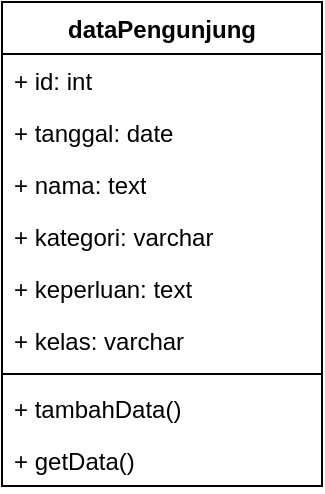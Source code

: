 <mxfile version="22.1.0" type="github">
  <diagram name="Page-1" id="4ULHquFtjCT2UGvKQa55">
    <mxGraphModel dx="503" dy="263" grid="1" gridSize="10" guides="1" tooltips="1" connect="1" arrows="1" fold="1" page="1" pageScale="1" pageWidth="850" pageHeight="1100" background="#ffffff" math="0" shadow="0">
      <root>
        <mxCell id="0" />
        <mxCell id="1" parent="0" />
        <mxCell id="id3YmJCzAuHt7XNH3SqD-1" value="dataPengunjung" style="swimlane;fontStyle=1;align=center;verticalAlign=top;childLayout=stackLayout;horizontal=1;startSize=26;horizontalStack=0;resizeParent=1;resizeParentMax=0;resizeLast=0;collapsible=1;marginBottom=0;whiteSpace=wrap;html=1;" parent="1" vertex="1">
          <mxGeometry x="345" y="430" width="160" height="242" as="geometry" />
        </mxCell>
        <mxCell id="id3YmJCzAuHt7XNH3SqD-10" value="+ id: int" style="text;strokeColor=none;fillColor=none;align=left;verticalAlign=top;spacingLeft=4;spacingRight=4;overflow=hidden;rotatable=0;points=[[0,0.5],[1,0.5]];portConstraint=eastwest;whiteSpace=wrap;html=1;" parent="id3YmJCzAuHt7XNH3SqD-1" vertex="1">
          <mxGeometry y="26" width="160" height="26" as="geometry" />
        </mxCell>
        <mxCell id="id3YmJCzAuHt7XNH3SqD-6" value="+ tanggal: date" style="text;strokeColor=none;fillColor=none;align=left;verticalAlign=top;spacingLeft=4;spacingRight=4;overflow=hidden;rotatable=0;points=[[0,0.5],[1,0.5]];portConstraint=eastwest;whiteSpace=wrap;html=1;" parent="id3YmJCzAuHt7XNH3SqD-1" vertex="1">
          <mxGeometry y="52" width="160" height="26" as="geometry" />
        </mxCell>
        <mxCell id="id3YmJCzAuHt7XNH3SqD-2" value="+ nama: text" style="text;strokeColor=none;fillColor=none;align=left;verticalAlign=top;spacingLeft=4;spacingRight=4;overflow=hidden;rotatable=0;points=[[0,0.5],[1,0.5]];portConstraint=eastwest;whiteSpace=wrap;html=1;" parent="id3YmJCzAuHt7XNH3SqD-1" vertex="1">
          <mxGeometry y="78" width="160" height="26" as="geometry" />
        </mxCell>
        <mxCell id="id3YmJCzAuHt7XNH3SqD-5" value="+ kategori: varchar" style="text;strokeColor=none;fillColor=none;align=left;verticalAlign=top;spacingLeft=4;spacingRight=4;overflow=hidden;rotatable=0;points=[[0,0.5],[1,0.5]];portConstraint=eastwest;whiteSpace=wrap;html=1;" parent="id3YmJCzAuHt7XNH3SqD-1" vertex="1">
          <mxGeometry y="104" width="160" height="26" as="geometry" />
        </mxCell>
        <mxCell id="id3YmJCzAuHt7XNH3SqD-8" value="+ keperluan: text" style="text;strokeColor=none;fillColor=none;align=left;verticalAlign=top;spacingLeft=4;spacingRight=4;overflow=hidden;rotatable=0;points=[[0,0.5],[1,0.5]];portConstraint=eastwest;whiteSpace=wrap;html=1;" parent="id3YmJCzAuHt7XNH3SqD-1" vertex="1">
          <mxGeometry y="130" width="160" height="26" as="geometry" />
        </mxCell>
        <mxCell id="id3YmJCzAuHt7XNH3SqD-7" value="+ kelas: varchar" style="text;strokeColor=none;fillColor=none;align=left;verticalAlign=top;spacingLeft=4;spacingRight=4;overflow=hidden;rotatable=0;points=[[0,0.5],[1,0.5]];portConstraint=eastwest;whiteSpace=wrap;html=1;" parent="id3YmJCzAuHt7XNH3SqD-1" vertex="1">
          <mxGeometry y="156" width="160" height="26" as="geometry" />
        </mxCell>
        <mxCell id="id3YmJCzAuHt7XNH3SqD-3" value="" style="line;strokeWidth=1;fillColor=none;align=left;verticalAlign=middle;spacingTop=-1;spacingLeft=3;spacingRight=3;rotatable=0;labelPosition=right;points=[];portConstraint=eastwest;strokeColor=inherit;" parent="id3YmJCzAuHt7XNH3SqD-1" vertex="1">
          <mxGeometry y="182" width="160" height="8" as="geometry" />
        </mxCell>
        <mxCell id="id3YmJCzAuHt7XNH3SqD-4" value="+ tambahData()" style="text;strokeColor=none;fillColor=none;align=left;verticalAlign=top;spacingLeft=4;spacingRight=4;overflow=hidden;rotatable=0;points=[[0,0.5],[1,0.5]];portConstraint=eastwest;whiteSpace=wrap;html=1;" parent="id3YmJCzAuHt7XNH3SqD-1" vertex="1">
          <mxGeometry y="190" width="160" height="26" as="geometry" />
        </mxCell>
        <mxCell id="id3YmJCzAuHt7XNH3SqD-9" value="+ getData()" style="text;strokeColor=none;fillColor=none;align=left;verticalAlign=top;spacingLeft=4;spacingRight=4;overflow=hidden;rotatable=0;points=[[0,0.5],[1,0.5]];portConstraint=eastwest;whiteSpace=wrap;html=1;" parent="id3YmJCzAuHt7XNH3SqD-1" vertex="1">
          <mxGeometry y="216" width="160" height="26" as="geometry" />
        </mxCell>
      </root>
    </mxGraphModel>
  </diagram>
</mxfile>
